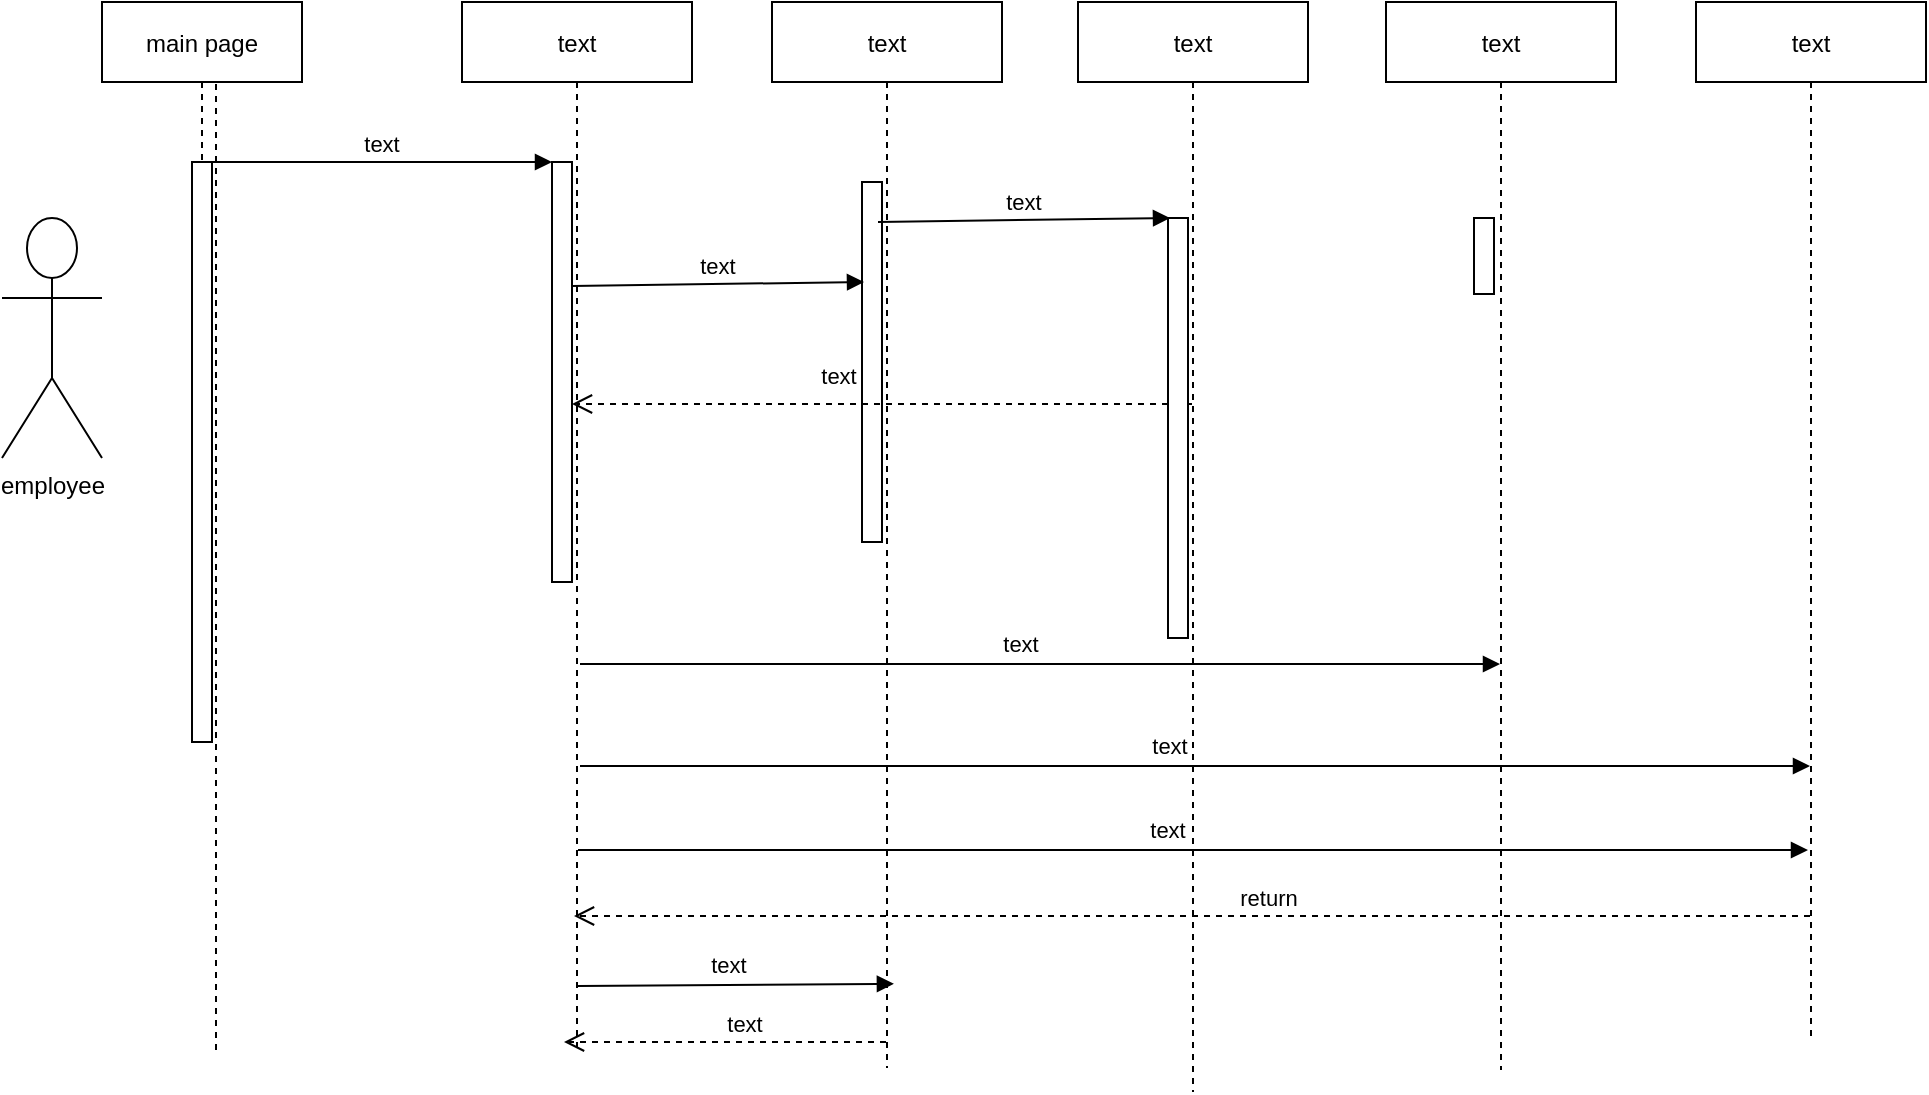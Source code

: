 <mxfile version="14.2.9" type="github">
  <diagram id="i2W4Exr456_p_HqFvZy4" name="Page-1">
    <mxGraphModel dx="868" dy="393" grid="1" gridSize="10" guides="1" tooltips="1" connect="1" arrows="1" fold="1" page="1" pageScale="1" pageWidth="850" pageHeight="1100" math="0" shadow="0">
      <root>
        <mxCell id="0" />
        <mxCell id="1" parent="0" />
        <mxCell id="o4Bd2bIDhHa-jF-6KE4B-1" value="main page" style="shape=umlLifeline;perimeter=lifelinePerimeter;container=1;collapsible=0;recursiveResize=0;rounded=0;shadow=0;strokeWidth=1;" vertex="1" parent="1">
          <mxGeometry x="63" y="530" width="100" height="370" as="geometry" />
        </mxCell>
        <mxCell id="o4Bd2bIDhHa-jF-6KE4B-2" value="" style="points=[];perimeter=orthogonalPerimeter;rounded=0;shadow=0;strokeWidth=1;" vertex="1" parent="o4Bd2bIDhHa-jF-6KE4B-1">
          <mxGeometry x="45" y="80" width="10" height="290" as="geometry" />
        </mxCell>
        <mxCell id="o4Bd2bIDhHa-jF-6KE4B-3" value="text" style="shape=umlLifeline;perimeter=lifelinePerimeter;container=1;collapsible=0;recursiveResize=0;rounded=0;shadow=0;strokeWidth=1;" vertex="1" parent="1">
          <mxGeometry x="243" y="530" width="115" height="523" as="geometry" />
        </mxCell>
        <mxCell id="o4Bd2bIDhHa-jF-6KE4B-4" value="" style="points=[];perimeter=orthogonalPerimeter;rounded=0;shadow=0;strokeWidth=1;" vertex="1" parent="o4Bd2bIDhHa-jF-6KE4B-3">
          <mxGeometry x="45" y="80" width="10" height="210" as="geometry" />
        </mxCell>
        <mxCell id="o4Bd2bIDhHa-jF-6KE4B-5" value="return" style="verticalAlign=bottom;endArrow=open;dashed=1;endSize=8;shadow=0;strokeWidth=1;" edge="1" parent="1">
          <mxGeometry x="-0.124" relative="1" as="geometry">
            <mxPoint x="299" y="987" as="targetPoint" />
            <mxPoint as="offset" />
            <mxPoint x="917" y="987" as="sourcePoint" />
          </mxGeometry>
        </mxCell>
        <mxCell id="o4Bd2bIDhHa-jF-6KE4B-6" value="text" style="verticalAlign=bottom;endArrow=block;entryX=0;entryY=0;shadow=0;strokeWidth=1;" edge="1" parent="1" source="o4Bd2bIDhHa-jF-6KE4B-2" target="o4Bd2bIDhHa-jF-6KE4B-4">
          <mxGeometry relative="1" as="geometry">
            <mxPoint x="218" y="610" as="sourcePoint" />
          </mxGeometry>
        </mxCell>
        <mxCell id="o4Bd2bIDhHa-jF-6KE4B-7" value="employee" style="shape=umlActor;verticalLabelPosition=bottom;labelBackgroundColor=#ffffff;verticalAlign=top;html=1;outlineConnect=0;" vertex="1" parent="1">
          <mxGeometry x="13" y="638" width="50" height="120" as="geometry" />
        </mxCell>
        <mxCell id="o4Bd2bIDhHa-jF-6KE4B-8" value="text" style="shape=umlLifeline;perimeter=lifelinePerimeter;container=1;collapsible=0;recursiveResize=0;rounded=0;shadow=0;strokeWidth=1;" vertex="1" parent="1">
          <mxGeometry x="398" y="530" width="115" height="533" as="geometry" />
        </mxCell>
        <mxCell id="o4Bd2bIDhHa-jF-6KE4B-9" value="" style="points=[];perimeter=orthogonalPerimeter;rounded=0;shadow=0;strokeWidth=1;" vertex="1" parent="o4Bd2bIDhHa-jF-6KE4B-8">
          <mxGeometry x="45" y="90" width="10" height="180" as="geometry" />
        </mxCell>
        <mxCell id="o4Bd2bIDhHa-jF-6KE4B-10" value="text" style="verticalAlign=bottom;endArrow=block;shadow=0;strokeWidth=1;entryX=0.1;entryY=0.175;entryDx=0;entryDy=0;entryPerimeter=0;" edge="1" parent="1">
          <mxGeometry relative="1" as="geometry">
            <mxPoint x="298" y="672" as="sourcePoint" />
            <mxPoint x="444" y="670" as="targetPoint" />
          </mxGeometry>
        </mxCell>
        <mxCell id="o4Bd2bIDhHa-jF-6KE4B-11" value="text" style="verticalAlign=bottom;endArrow=open;dashed=1;endSize=8;shadow=0;strokeWidth=1;" edge="1" parent="1">
          <mxGeometry x="0.139" y="-5" relative="1" as="geometry">
            <mxPoint x="298" y="731" as="targetPoint" />
            <mxPoint x="608" y="731" as="sourcePoint" />
            <mxPoint as="offset" />
          </mxGeometry>
        </mxCell>
        <mxCell id="o4Bd2bIDhHa-jF-6KE4B-12" value="text" style="verticalAlign=bottom;endArrow=block;shadow=0;strokeWidth=1;" edge="1" parent="1" target="o4Bd2bIDhHa-jF-6KE4B-13">
          <mxGeometry x="-0.041" y="1" relative="1" as="geometry">
            <mxPoint x="302" y="861" as="sourcePoint" />
            <mxPoint x="448" y="859" as="targetPoint" />
            <mxPoint as="offset" />
          </mxGeometry>
        </mxCell>
        <mxCell id="o4Bd2bIDhHa-jF-6KE4B-13" value="text" style="shape=umlLifeline;perimeter=lifelinePerimeter;container=1;collapsible=0;recursiveResize=0;rounded=0;shadow=0;strokeWidth=1;" vertex="1" parent="1">
          <mxGeometry x="705" y="530" width="115" height="534" as="geometry" />
        </mxCell>
        <mxCell id="o4Bd2bIDhHa-jF-6KE4B-14" value="" style="points=[];perimeter=orthogonalPerimeter;rounded=0;shadow=0;strokeWidth=1;" vertex="1" parent="o4Bd2bIDhHa-jF-6KE4B-13">
          <mxGeometry x="44" y="108" width="10" height="38" as="geometry" />
        </mxCell>
        <mxCell id="o4Bd2bIDhHa-jF-6KE4B-15" value="text" style="shape=umlLifeline;perimeter=lifelinePerimeter;container=1;collapsible=0;recursiveResize=0;rounded=0;shadow=0;strokeWidth=1;" vertex="1" parent="1">
          <mxGeometry x="860" y="530" width="115" height="520" as="geometry" />
        </mxCell>
        <mxCell id="o4Bd2bIDhHa-jF-6KE4B-16" value="text" style="verticalAlign=bottom;endArrow=block;shadow=0;strokeWidth=1;entryX=0.1;entryY=0.175;entryDx=0;entryDy=0;entryPerimeter=0;" edge="1" parent="1">
          <mxGeometry relative="1" as="geometry">
            <mxPoint x="451" y="640" as="sourcePoint" />
            <mxPoint x="597" y="638" as="targetPoint" />
          </mxGeometry>
        </mxCell>
        <mxCell id="o4Bd2bIDhHa-jF-6KE4B-17" value="text" style="shape=umlLifeline;perimeter=lifelinePerimeter;container=1;collapsible=0;recursiveResize=0;rounded=0;shadow=0;strokeWidth=1;" vertex="1" parent="1">
          <mxGeometry x="551" y="530" width="115" height="545" as="geometry" />
        </mxCell>
        <mxCell id="o4Bd2bIDhHa-jF-6KE4B-18" value="" style="points=[];perimeter=orthogonalPerimeter;rounded=0;shadow=0;strokeWidth=1;" vertex="1" parent="o4Bd2bIDhHa-jF-6KE4B-17">
          <mxGeometry x="45" y="108" width="10" height="210" as="geometry" />
        </mxCell>
        <mxCell id="o4Bd2bIDhHa-jF-6KE4B-19" value="" style="endArrow=none;dashed=1;html=1;" edge="1" parent="1">
          <mxGeometry width="50" height="50" relative="1" as="geometry">
            <mxPoint x="120" y="1054" as="sourcePoint" />
            <mxPoint x="120" y="569" as="targetPoint" />
          </mxGeometry>
        </mxCell>
        <mxCell id="o4Bd2bIDhHa-jF-6KE4B-20" value="text" style="verticalAlign=bottom;endArrow=open;dashed=1;endSize=8;shadow=0;strokeWidth=1;" edge="1" parent="1">
          <mxGeometry x="-0.124" relative="1" as="geometry">
            <mxPoint x="294" y="1050" as="targetPoint" />
            <mxPoint as="offset" />
            <mxPoint x="455" y="1050" as="sourcePoint" />
          </mxGeometry>
        </mxCell>
        <mxCell id="o4Bd2bIDhHa-jF-6KE4B-21" value="text" style="verticalAlign=bottom;endArrow=block;shadow=0;strokeWidth=1;entryX=0.53;entryY=0.921;entryDx=0;entryDy=0;entryPerimeter=0;" edge="1" parent="1" target="o4Bd2bIDhHa-jF-6KE4B-8">
          <mxGeometry x="-0.041" y="1" relative="1" as="geometry">
            <mxPoint x="301" y="1022" as="sourcePoint" />
            <mxPoint x="447" y="1020" as="targetPoint" />
            <mxPoint as="offset" />
          </mxGeometry>
        </mxCell>
        <mxCell id="o4Bd2bIDhHa-jF-6KE4B-22" value="text" style="verticalAlign=bottom;endArrow=block;shadow=0;strokeWidth=1;" edge="1" parent="1" target="o4Bd2bIDhHa-jF-6KE4B-15">
          <mxGeometry x="-0.041" y="1" relative="1" as="geometry">
            <mxPoint x="302" y="912" as="sourcePoint" />
            <mxPoint x="762" y="912" as="targetPoint" />
            <mxPoint as="offset" />
          </mxGeometry>
        </mxCell>
        <mxCell id="o4Bd2bIDhHa-jF-6KE4B-23" value="text" style="verticalAlign=bottom;endArrow=block;shadow=0;strokeWidth=1;" edge="1" parent="1">
          <mxGeometry x="-0.041" y="1" relative="1" as="geometry">
            <mxPoint x="301" y="954" as="sourcePoint" />
            <mxPoint x="916" y="954" as="targetPoint" />
            <mxPoint as="offset" />
          </mxGeometry>
        </mxCell>
      </root>
    </mxGraphModel>
  </diagram>
</mxfile>
